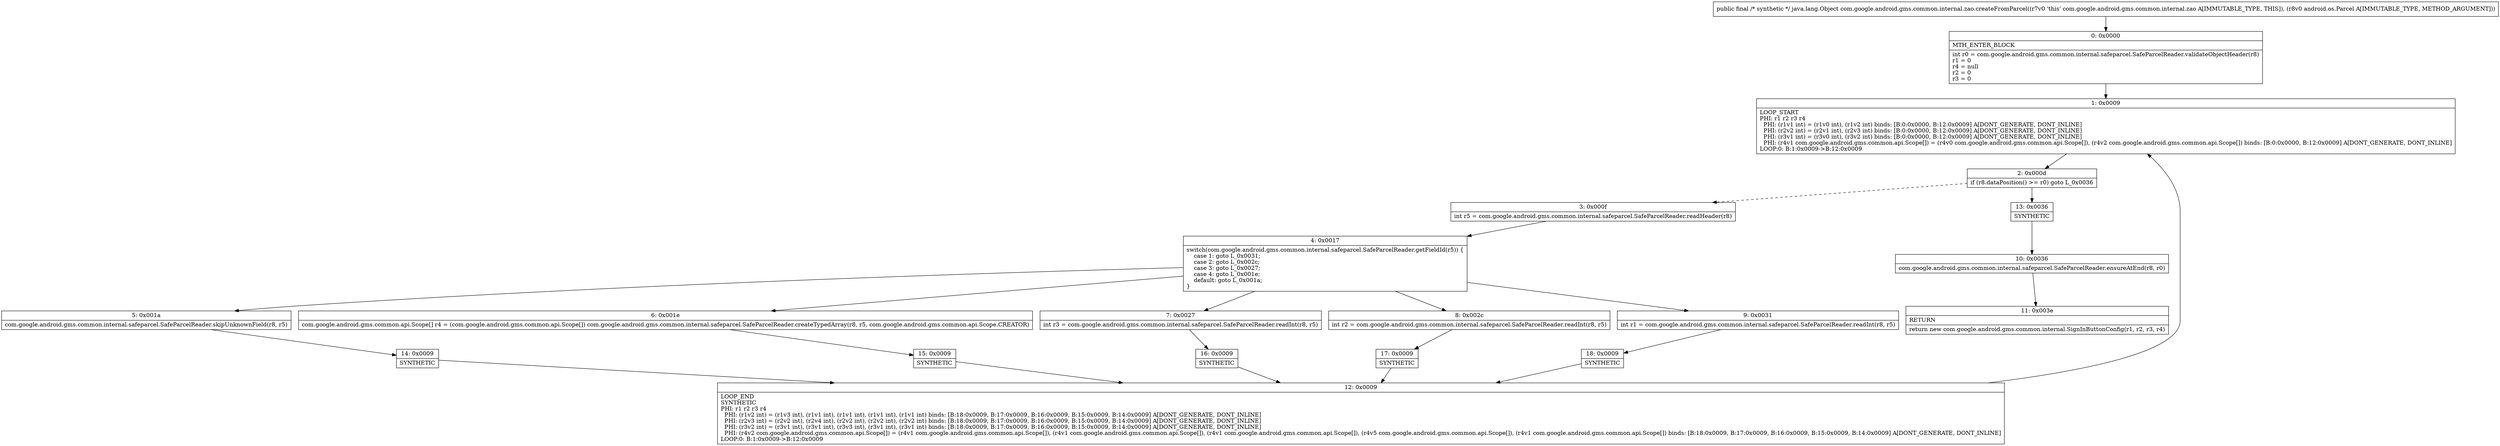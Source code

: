 digraph "CFG forcom.google.android.gms.common.internal.zao.createFromParcel(Landroid\/os\/Parcel;)Ljava\/lang\/Object;" {
Node_0 [shape=record,label="{0\:\ 0x0000|MTH_ENTER_BLOCK\l|int r0 = com.google.android.gms.common.internal.safeparcel.SafeParcelReader.validateObjectHeader(r8)\lr1 = 0\lr4 = null\lr2 = 0\lr3 = 0\l}"];
Node_1 [shape=record,label="{1\:\ 0x0009|LOOP_START\lPHI: r1 r2 r3 r4 \l  PHI: (r1v1 int) = (r1v0 int), (r1v2 int) binds: [B:0:0x0000, B:12:0x0009] A[DONT_GENERATE, DONT_INLINE]\l  PHI: (r2v2 int) = (r2v1 int), (r2v3 int) binds: [B:0:0x0000, B:12:0x0009] A[DONT_GENERATE, DONT_INLINE]\l  PHI: (r3v1 int) = (r3v0 int), (r3v2 int) binds: [B:0:0x0000, B:12:0x0009] A[DONT_GENERATE, DONT_INLINE]\l  PHI: (r4v1 com.google.android.gms.common.api.Scope[]) = (r4v0 com.google.android.gms.common.api.Scope[]), (r4v2 com.google.android.gms.common.api.Scope[]) binds: [B:0:0x0000, B:12:0x0009] A[DONT_GENERATE, DONT_INLINE]\lLOOP:0: B:1:0x0009\-\>B:12:0x0009\l}"];
Node_2 [shape=record,label="{2\:\ 0x000d|if (r8.dataPosition() \>= r0) goto L_0x0036\l}"];
Node_3 [shape=record,label="{3\:\ 0x000f|int r5 = com.google.android.gms.common.internal.safeparcel.SafeParcelReader.readHeader(r8)\l}"];
Node_4 [shape=record,label="{4\:\ 0x0017|switch(com.google.android.gms.common.internal.safeparcel.SafeParcelReader.getFieldId(r5)) \{\l    case 1: goto L_0x0031;\l    case 2: goto L_0x002c;\l    case 3: goto L_0x0027;\l    case 4: goto L_0x001e;\l    default: goto L_0x001a;\l\}\l}"];
Node_5 [shape=record,label="{5\:\ 0x001a|com.google.android.gms.common.internal.safeparcel.SafeParcelReader.skipUnknownField(r8, r5)\l}"];
Node_6 [shape=record,label="{6\:\ 0x001e|com.google.android.gms.common.api.Scope[] r4 = (com.google.android.gms.common.api.Scope[]) com.google.android.gms.common.internal.safeparcel.SafeParcelReader.createTypedArray(r8, r5, com.google.android.gms.common.api.Scope.CREATOR)\l}"];
Node_7 [shape=record,label="{7\:\ 0x0027|int r3 = com.google.android.gms.common.internal.safeparcel.SafeParcelReader.readInt(r8, r5)\l}"];
Node_8 [shape=record,label="{8\:\ 0x002c|int r2 = com.google.android.gms.common.internal.safeparcel.SafeParcelReader.readInt(r8, r5)\l}"];
Node_9 [shape=record,label="{9\:\ 0x0031|int r1 = com.google.android.gms.common.internal.safeparcel.SafeParcelReader.readInt(r8, r5)\l}"];
Node_10 [shape=record,label="{10\:\ 0x0036|com.google.android.gms.common.internal.safeparcel.SafeParcelReader.ensureAtEnd(r8, r0)\l}"];
Node_11 [shape=record,label="{11\:\ 0x003e|RETURN\l|return new com.google.android.gms.common.internal.SignInButtonConfig(r1, r2, r3, r4)\l}"];
Node_12 [shape=record,label="{12\:\ 0x0009|LOOP_END\lSYNTHETIC\lPHI: r1 r2 r3 r4 \l  PHI: (r1v2 int) = (r1v3 int), (r1v1 int), (r1v1 int), (r1v1 int), (r1v1 int) binds: [B:18:0x0009, B:17:0x0009, B:16:0x0009, B:15:0x0009, B:14:0x0009] A[DONT_GENERATE, DONT_INLINE]\l  PHI: (r2v3 int) = (r2v2 int), (r2v4 int), (r2v2 int), (r2v2 int), (r2v2 int) binds: [B:18:0x0009, B:17:0x0009, B:16:0x0009, B:15:0x0009, B:14:0x0009] A[DONT_GENERATE, DONT_INLINE]\l  PHI: (r3v2 int) = (r3v1 int), (r3v1 int), (r3v3 int), (r3v1 int), (r3v1 int) binds: [B:18:0x0009, B:17:0x0009, B:16:0x0009, B:15:0x0009, B:14:0x0009] A[DONT_GENERATE, DONT_INLINE]\l  PHI: (r4v2 com.google.android.gms.common.api.Scope[]) = (r4v1 com.google.android.gms.common.api.Scope[]), (r4v1 com.google.android.gms.common.api.Scope[]), (r4v1 com.google.android.gms.common.api.Scope[]), (r4v5 com.google.android.gms.common.api.Scope[]), (r4v1 com.google.android.gms.common.api.Scope[]) binds: [B:18:0x0009, B:17:0x0009, B:16:0x0009, B:15:0x0009, B:14:0x0009] A[DONT_GENERATE, DONT_INLINE]\lLOOP:0: B:1:0x0009\-\>B:12:0x0009\l}"];
Node_13 [shape=record,label="{13\:\ 0x0036|SYNTHETIC\l}"];
Node_14 [shape=record,label="{14\:\ 0x0009|SYNTHETIC\l}"];
Node_15 [shape=record,label="{15\:\ 0x0009|SYNTHETIC\l}"];
Node_16 [shape=record,label="{16\:\ 0x0009|SYNTHETIC\l}"];
Node_17 [shape=record,label="{17\:\ 0x0009|SYNTHETIC\l}"];
Node_18 [shape=record,label="{18\:\ 0x0009|SYNTHETIC\l}"];
MethodNode[shape=record,label="{public final \/* synthetic *\/ java.lang.Object com.google.android.gms.common.internal.zao.createFromParcel((r7v0 'this' com.google.android.gms.common.internal.zao A[IMMUTABLE_TYPE, THIS]), (r8v0 android.os.Parcel A[IMMUTABLE_TYPE, METHOD_ARGUMENT])) }"];
MethodNode -> Node_0;
Node_0 -> Node_1;
Node_1 -> Node_2;
Node_2 -> Node_3[style=dashed];
Node_2 -> Node_13;
Node_3 -> Node_4;
Node_4 -> Node_5;
Node_4 -> Node_6;
Node_4 -> Node_7;
Node_4 -> Node_8;
Node_4 -> Node_9;
Node_5 -> Node_14;
Node_6 -> Node_15;
Node_7 -> Node_16;
Node_8 -> Node_17;
Node_9 -> Node_18;
Node_10 -> Node_11;
Node_12 -> Node_1;
Node_13 -> Node_10;
Node_14 -> Node_12;
Node_15 -> Node_12;
Node_16 -> Node_12;
Node_17 -> Node_12;
Node_18 -> Node_12;
}

